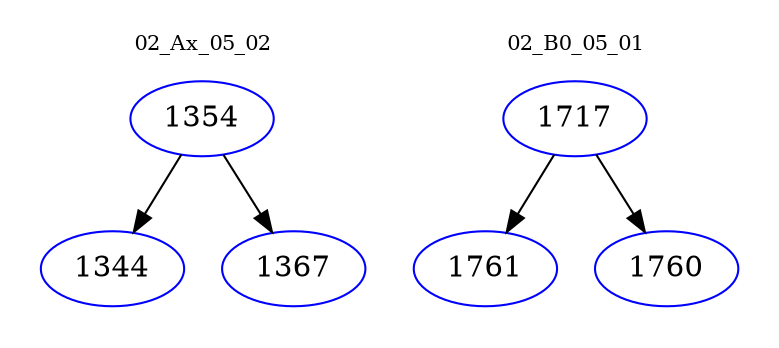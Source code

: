digraph{
subgraph cluster_0 {
color = white
label = "02_Ax_05_02";
fontsize=10;
T0_1354 [label="1354", color="blue"]
T0_1354 -> T0_1344 [color="black"]
T0_1344 [label="1344", color="blue"]
T0_1354 -> T0_1367 [color="black"]
T0_1367 [label="1367", color="blue"]
}
subgraph cluster_1 {
color = white
label = "02_B0_05_01";
fontsize=10;
T1_1717 [label="1717", color="blue"]
T1_1717 -> T1_1761 [color="black"]
T1_1761 [label="1761", color="blue"]
T1_1717 -> T1_1760 [color="black"]
T1_1760 [label="1760", color="blue"]
}
}
